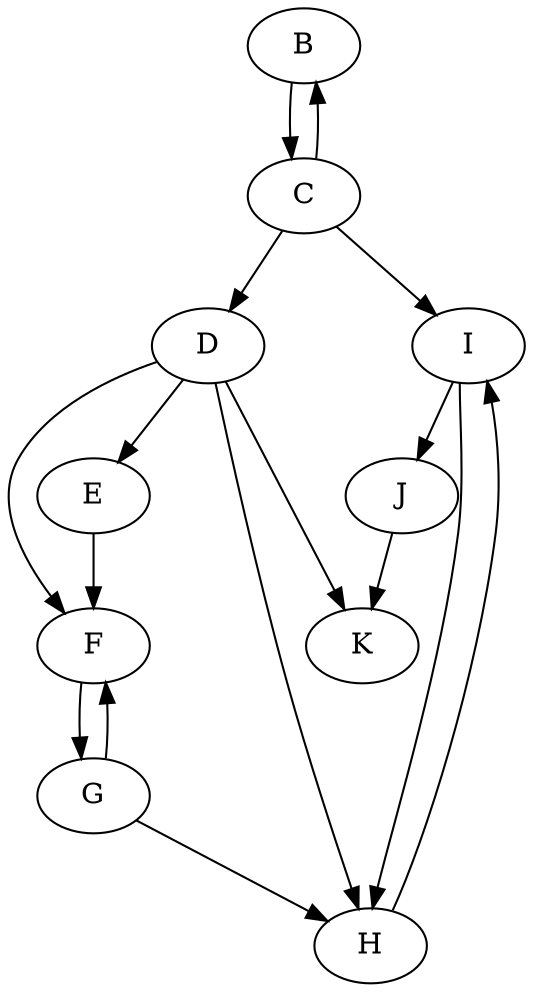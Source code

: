 digraph { 

	B -> C
	C -> D
	C -> B 
	C -> I
	D -> F
	D -> K
	D -> H
	D -> E 
	E -> F  
	F -> G 
	G -> H 
	G -> F
	H -> I 
	I -> H 
	I -> J 
	J -> K

}